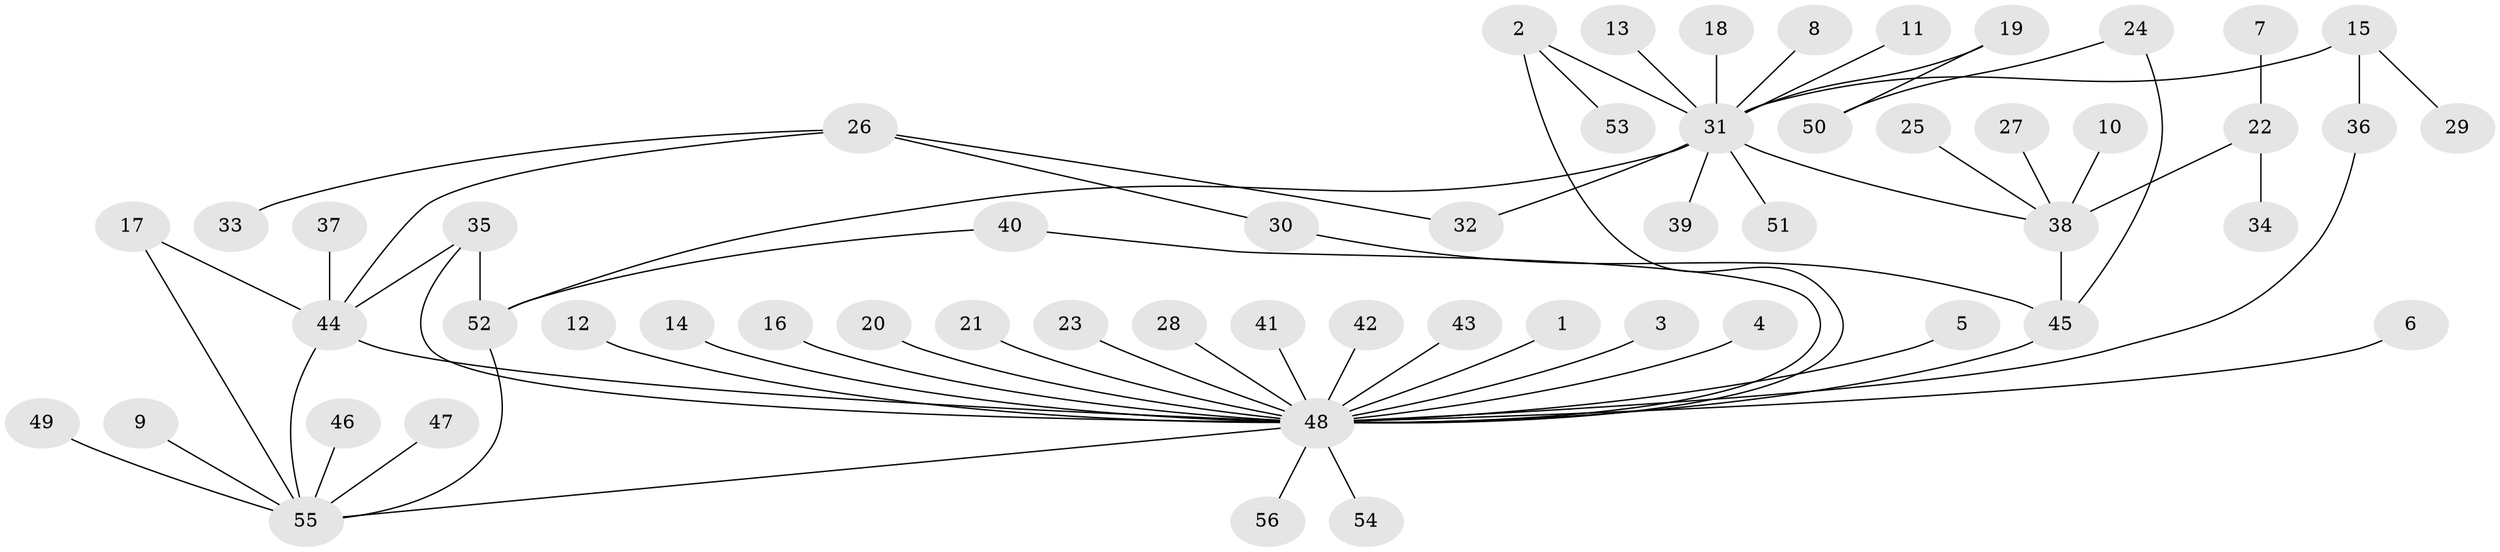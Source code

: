 // original degree distribution, {28: 0.007142857142857143, 1: 0.6, 7: 0.02142857142857143, 9: 0.014285714285714285, 2: 0.2, 15: 0.007142857142857143, 3: 0.08571428571428572, 5: 0.014285714285714285, 10: 0.007142857142857143, 6: 0.007142857142857143, 4: 0.03571428571428571}
// Generated by graph-tools (version 1.1) at 2025/36/03/04/25 23:36:53]
// undirected, 56 vertices, 66 edges
graph export_dot {
  node [color=gray90,style=filled];
  1;
  2;
  3;
  4;
  5;
  6;
  7;
  8;
  9;
  10;
  11;
  12;
  13;
  14;
  15;
  16;
  17;
  18;
  19;
  20;
  21;
  22;
  23;
  24;
  25;
  26;
  27;
  28;
  29;
  30;
  31;
  32;
  33;
  34;
  35;
  36;
  37;
  38;
  39;
  40;
  41;
  42;
  43;
  44;
  45;
  46;
  47;
  48;
  49;
  50;
  51;
  52;
  53;
  54;
  55;
  56;
  1 -- 48 [weight=1.0];
  2 -- 31 [weight=1.0];
  2 -- 48 [weight=1.0];
  2 -- 53 [weight=1.0];
  3 -- 48 [weight=1.0];
  4 -- 48 [weight=1.0];
  5 -- 48 [weight=1.0];
  6 -- 48 [weight=1.0];
  7 -- 22 [weight=1.0];
  8 -- 31 [weight=1.0];
  9 -- 55 [weight=1.0];
  10 -- 38 [weight=1.0];
  11 -- 31 [weight=1.0];
  12 -- 48 [weight=1.0];
  13 -- 31 [weight=1.0];
  14 -- 48 [weight=1.0];
  15 -- 29 [weight=1.0];
  15 -- 31 [weight=1.0];
  15 -- 36 [weight=1.0];
  16 -- 48 [weight=1.0];
  17 -- 44 [weight=1.0];
  17 -- 55 [weight=1.0];
  18 -- 31 [weight=1.0];
  19 -- 31 [weight=1.0];
  19 -- 50 [weight=1.0];
  20 -- 48 [weight=1.0];
  21 -- 48 [weight=1.0];
  22 -- 34 [weight=1.0];
  22 -- 38 [weight=1.0];
  23 -- 48 [weight=1.0];
  24 -- 45 [weight=1.0];
  24 -- 50 [weight=1.0];
  25 -- 38 [weight=1.0];
  26 -- 30 [weight=1.0];
  26 -- 32 [weight=1.0];
  26 -- 33 [weight=1.0];
  26 -- 44 [weight=1.0];
  27 -- 38 [weight=1.0];
  28 -- 48 [weight=1.0];
  30 -- 45 [weight=1.0];
  31 -- 32 [weight=1.0];
  31 -- 38 [weight=1.0];
  31 -- 39 [weight=1.0];
  31 -- 51 [weight=1.0];
  31 -- 52 [weight=1.0];
  35 -- 44 [weight=1.0];
  35 -- 48 [weight=1.0];
  35 -- 52 [weight=1.0];
  36 -- 48 [weight=1.0];
  37 -- 44 [weight=1.0];
  38 -- 45 [weight=2.0];
  40 -- 48 [weight=1.0];
  40 -- 52 [weight=1.0];
  41 -- 48 [weight=1.0];
  42 -- 48 [weight=1.0];
  43 -- 48 [weight=1.0];
  44 -- 48 [weight=1.0];
  44 -- 55 [weight=1.0];
  45 -- 48 [weight=1.0];
  46 -- 55 [weight=1.0];
  47 -- 55 [weight=1.0];
  48 -- 54 [weight=1.0];
  48 -- 55 [weight=1.0];
  48 -- 56 [weight=1.0];
  49 -- 55 [weight=1.0];
  52 -- 55 [weight=1.0];
}
